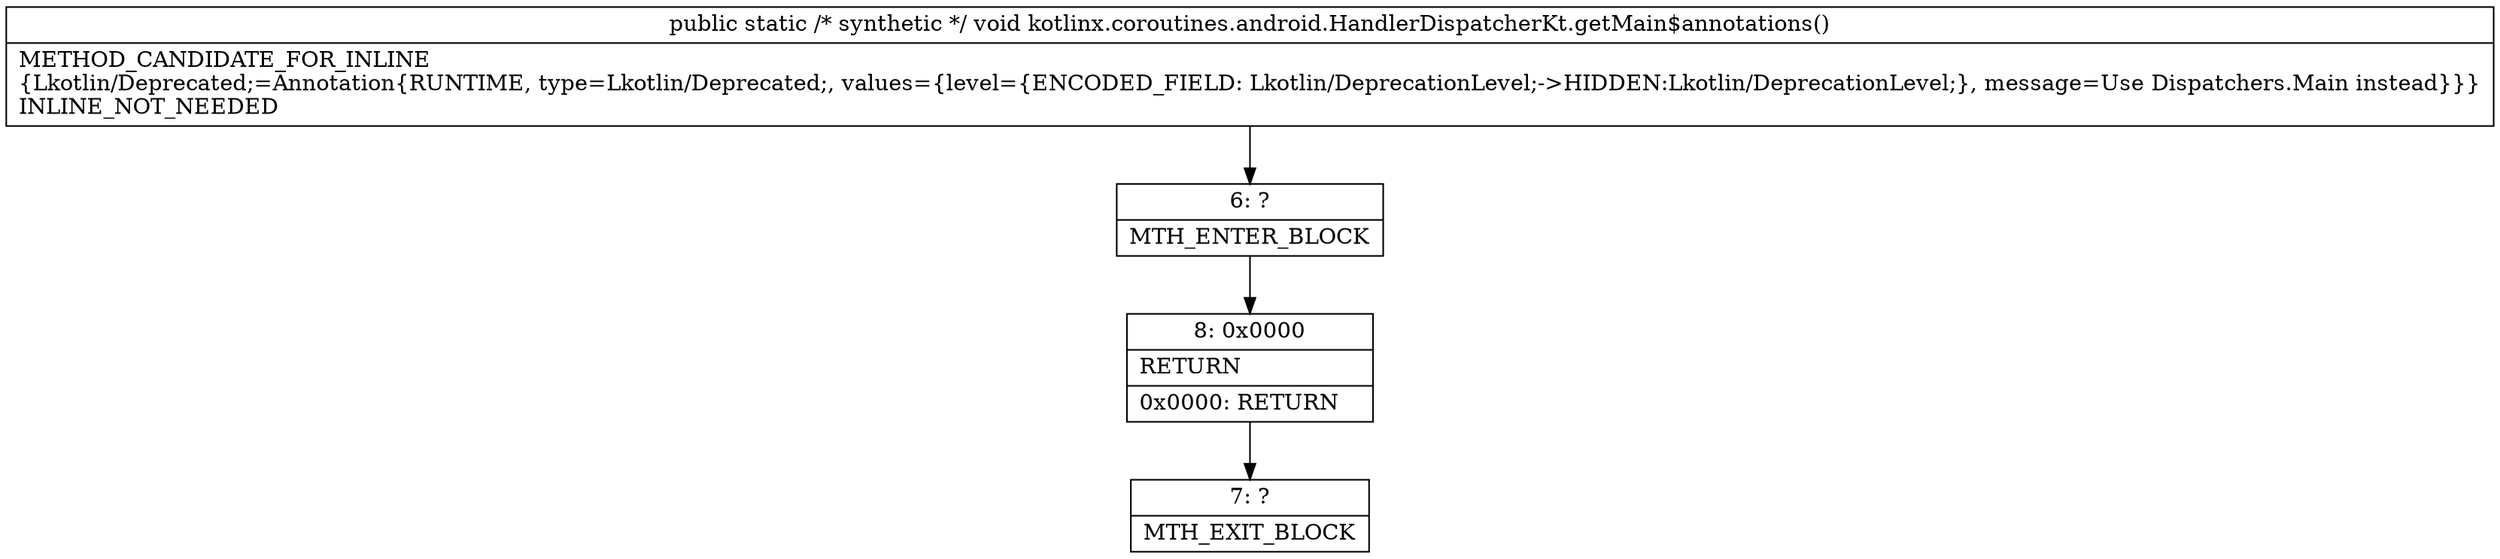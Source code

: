 digraph "CFG forkotlinx.coroutines.android.HandlerDispatcherKt.getMain$annotations()V" {
Node_6 [shape=record,label="{6\:\ ?|MTH_ENTER_BLOCK\l}"];
Node_8 [shape=record,label="{8\:\ 0x0000|RETURN\l|0x0000: RETURN   \l}"];
Node_7 [shape=record,label="{7\:\ ?|MTH_EXIT_BLOCK\l}"];
MethodNode[shape=record,label="{public static \/* synthetic *\/ void kotlinx.coroutines.android.HandlerDispatcherKt.getMain$annotations()  | METHOD_CANDIDATE_FOR_INLINE\l\{Lkotlin\/Deprecated;=Annotation\{RUNTIME, type=Lkotlin\/Deprecated;, values=\{level=\{ENCODED_FIELD: Lkotlin\/DeprecationLevel;\-\>HIDDEN:Lkotlin\/DeprecationLevel;\}, message=Use Dispatchers.Main instead\}\}\}\lINLINE_NOT_NEEDED\l}"];
MethodNode -> Node_6;Node_6 -> Node_8;
Node_8 -> Node_7;
}

